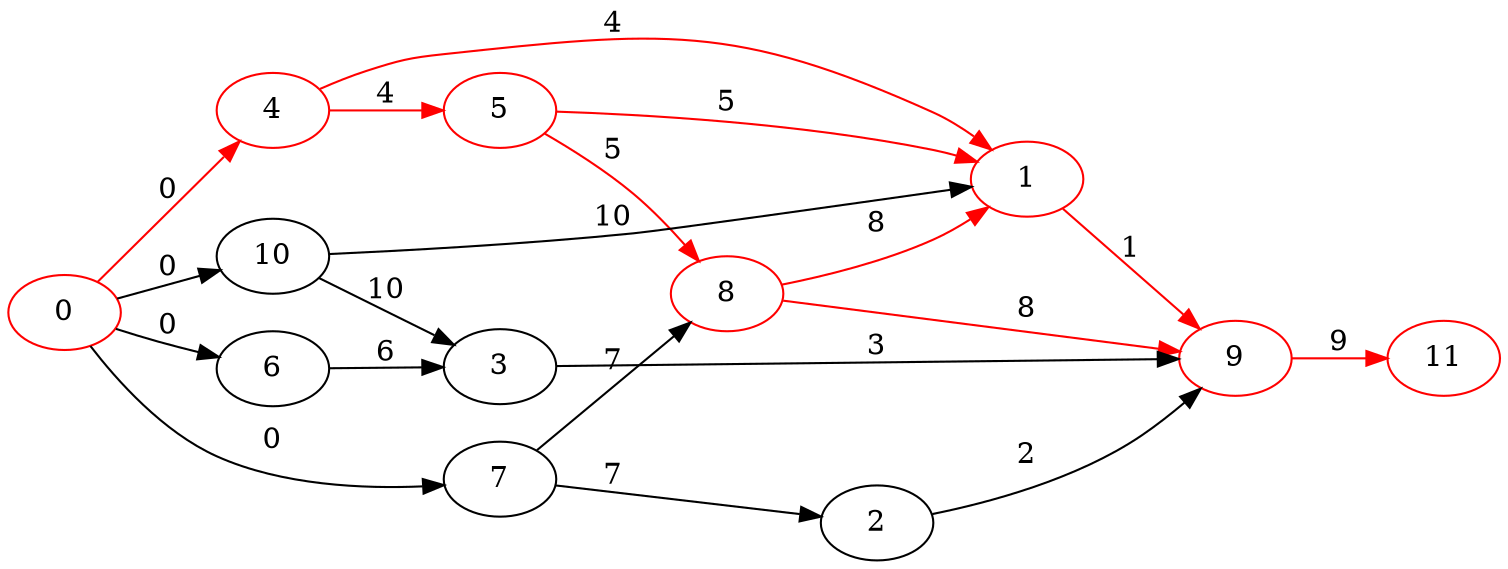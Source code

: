 digraph { rankdir=LR
    "1" [color="red"]
    "4" [color="red"]
    "5" [color="red"]
    "8" [color="red"]
    "9" [color="red"]
    "0" [color="red"]
    "11" [color="red"]
    "1" -> "9" [label="1" color="red" ] 
    "2" -> "9" [label="2"] 
    "3" -> "9" [label="3"] 
    "4" -> "1" [label="4" color="red" ] 
    "4" -> "5" [label="4" color="red" ] 
    "5" -> "1" [label="5" color="red" ] 
    "5" -> "8" [label="5" color="red" ] 
    "6" -> "3" [label="6"] 
    "7" -> "2" [label="7"] 
    "7" -> "8" [label="7"] 
    "8" -> "1" [label="8" color="red" ] 
    "8" -> "9" [label="8" color="red" ] 
    "9" -> "11" [label="9" color="red" ] 
    "10" -> "1" [label="10"] 
    "10" -> "3" [label="10"] 
    "0" -> "4" [label="0" color="red" ] 
    "0" -> "6" [label="0"] 
    "0" -> "7" [label="0"] 
    "0" -> "10" [label="0"] 
}
